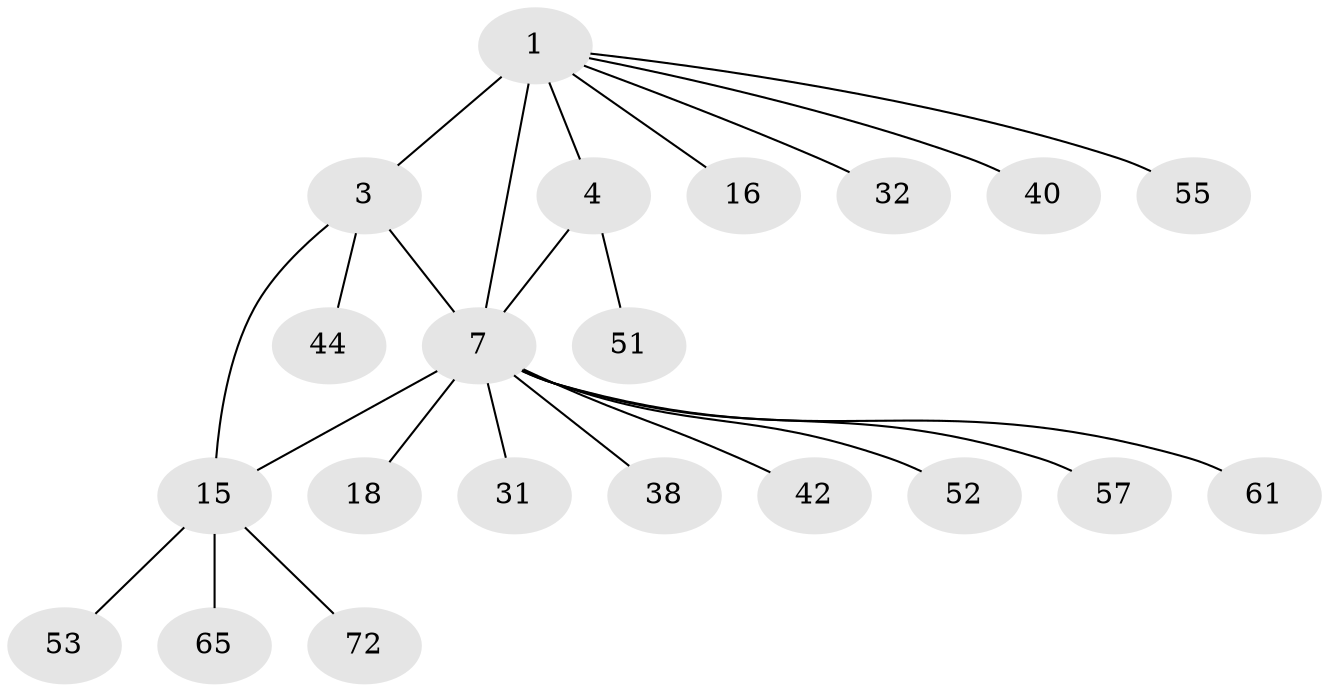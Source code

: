 // original degree distribution, {5: 0.06944444444444445, 4: 0.06944444444444445, 9: 0.013888888888888888, 6: 0.027777777777777776, 7: 0.041666666666666664, 8: 0.013888888888888888, 10: 0.013888888888888888, 1: 0.5138888888888888, 3: 0.1111111111111111, 2: 0.125}
// Generated by graph-tools (version 1.1) at 2025/19/03/04/25 18:19:52]
// undirected, 21 vertices, 23 edges
graph export_dot {
graph [start="1"]
  node [color=gray90,style=filled];
  1 [super="+25+2+59"];
  3 [super="+9+62"];
  4 [super="+22+5"];
  7 [super="+43+17+13+8"];
  15 [super="+36+20+21"];
  16;
  18;
  31;
  32;
  38;
  40;
  42;
  44;
  51;
  52;
  53;
  55;
  57;
  61;
  65 [super="+71"];
  72;
  1 -- 3 [weight=2];
  1 -- 40;
  1 -- 55;
  1 -- 32;
  1 -- 16;
  1 -- 4 [weight=2];
  1 -- 7 [weight=4];
  3 -- 7 [weight=4];
  3 -- 44;
  3 -- 15;
  4 -- 51;
  4 -- 7 [weight=6];
  7 -- 15 [weight=5];
  7 -- 38;
  7 -- 52;
  7 -- 31;
  7 -- 42;
  7 -- 18;
  7 -- 57;
  7 -- 61;
  15 -- 72;
  15 -- 65;
  15 -- 53;
}
